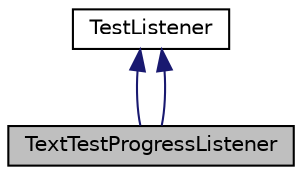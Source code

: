 digraph "TextTestProgressListener"
{
  edge [fontname="Helvetica",fontsize="10",labelfontname="Helvetica",labelfontsize="10"];
  node [fontname="Helvetica",fontsize="10",shape=record];
  Node1 [label="TextTestProgressListener",height=0.2,width=0.4,color="black", fillcolor="grey75", style="filled", fontcolor="black"];
  Node2 -> Node1 [dir="back",color="midnightblue",fontsize="10",style="solid",fontname="Helvetica"];
  Node2 [label="TestListener",height=0.2,width=0.4,color="black", fillcolor="white", style="filled",URL="$class_test_listener.html",tooltip="Listener for test progress and result.Implementing the Observer pattern a TestListener may be registe..."];
  Node2 -> Node1 [dir="back",color="midnightblue",fontsize="10",style="solid",fontname="Helvetica"];
}
